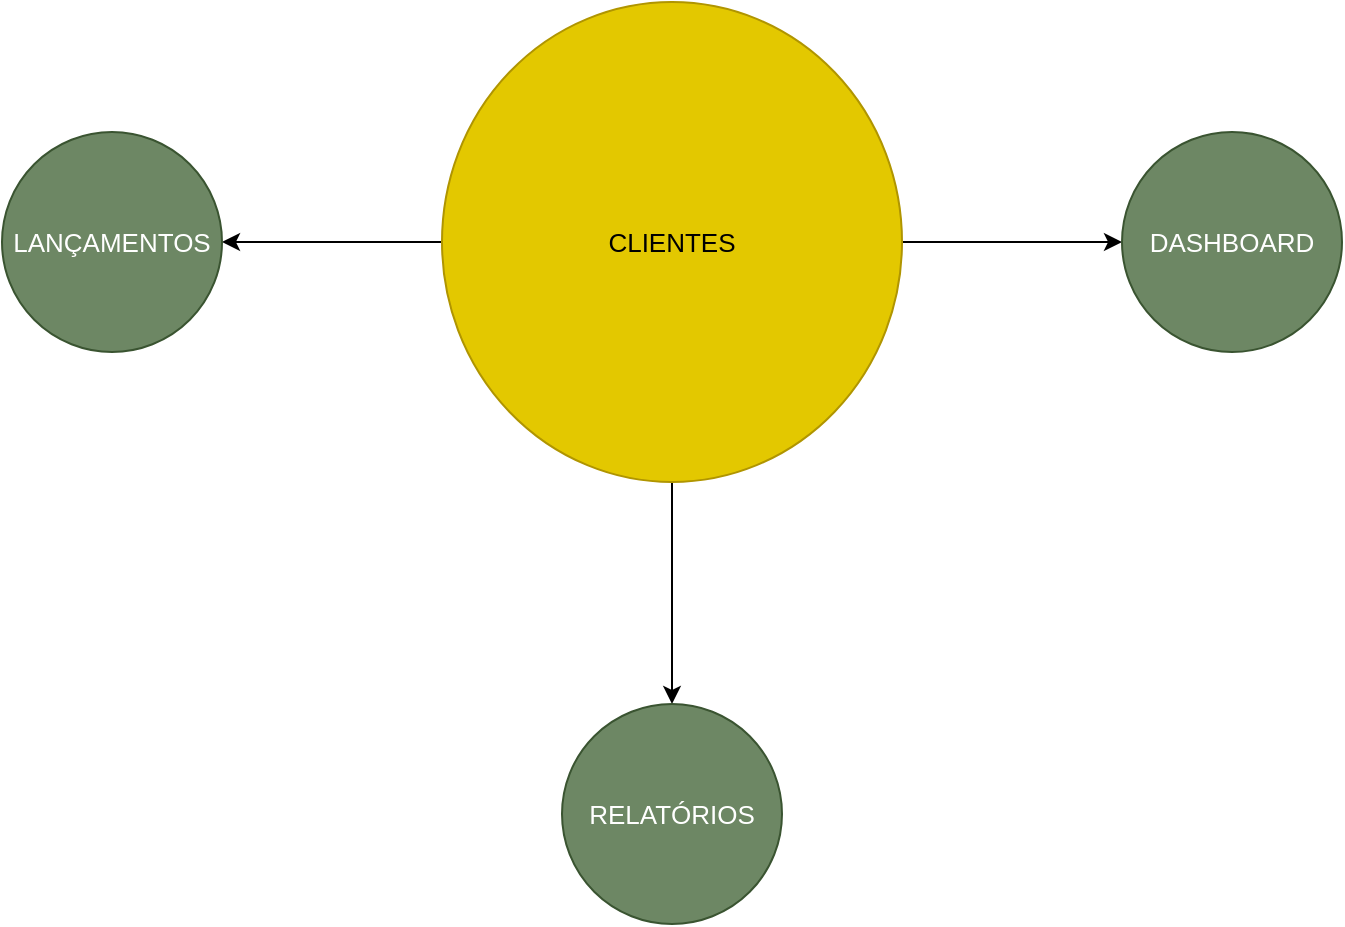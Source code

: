 <mxfile>
    <diagram name="MVP" id="hhVdmG7qp3-gSnd729h2">
        <mxGraphModel dx="2555" dy="792" grid="1" gridSize="10" guides="1" tooltips="1" connect="1" arrows="1" fold="1" page="1" pageScale="1" pageWidth="1169" pageHeight="827" math="0" shadow="0">
            <root>
                <mxCell id="iS8EpkCe7OQIAsiuieth-0"/>
                <mxCell id="iS8EpkCe7OQIAsiuieth-1" parent="iS8EpkCe7OQIAsiuieth-0"/>
                <mxCell id="uiXyijxEQFmW8_uioSfv-3" value="" style="edgeStyle=none;html=1;fontSize=13;fontColor=#FFFFFF;" edge="1" parent="iS8EpkCe7OQIAsiuieth-1" source="uiXyijxEQFmW8_uioSfv-1" target="uiXyijxEQFmW8_uioSfv-2">
                    <mxGeometry relative="1" as="geometry"/>
                </mxCell>
                <mxCell id="uiXyijxEQFmW8_uioSfv-7" style="edgeStyle=none;html=1;fontSize=13;fontColor=#FFFFFF;" edge="1" parent="iS8EpkCe7OQIAsiuieth-1" source="uiXyijxEQFmW8_uioSfv-1" target="uiXyijxEQFmW8_uioSfv-5">
                    <mxGeometry relative="1" as="geometry"/>
                </mxCell>
                <mxCell id="uiXyijxEQFmW8_uioSfv-8" style="edgeStyle=none;html=1;fontSize=13;fontColor=#FFFFFF;" edge="1" parent="iS8EpkCe7OQIAsiuieth-1" source="uiXyijxEQFmW8_uioSfv-1" target="uiXyijxEQFmW8_uioSfv-6">
                    <mxGeometry relative="1" as="geometry"/>
                </mxCell>
                <mxCell id="uiXyijxEQFmW8_uioSfv-1" value="CLIENTES" style="ellipse;whiteSpace=wrap;html=1;labelBackgroundColor=none;fontSize=13;fontColor=#000000;fillColor=#e3c800;strokeColor=#B09500;" vertex="1" parent="iS8EpkCe7OQIAsiuieth-1">
                    <mxGeometry x="-680" y="170" width="230" height="240" as="geometry"/>
                </mxCell>
                <mxCell id="uiXyijxEQFmW8_uioSfv-2" value="LANÇAMENTOS" style="ellipse;whiteSpace=wrap;html=1;fontSize=13;fillColor=#6d8764;strokeColor=#3A5431;fontColor=#ffffff;labelBackgroundColor=none;" vertex="1" parent="iS8EpkCe7OQIAsiuieth-1">
                    <mxGeometry x="-900" y="235" width="110" height="110" as="geometry"/>
                </mxCell>
                <mxCell id="uiXyijxEQFmW8_uioSfv-5" value="RELATÓRIOS" style="ellipse;whiteSpace=wrap;html=1;fontSize=13;fillColor=#6d8764;strokeColor=#3A5431;fontColor=#ffffff;labelBackgroundColor=none;" vertex="1" parent="iS8EpkCe7OQIAsiuieth-1">
                    <mxGeometry x="-620" y="521" width="110" height="110" as="geometry"/>
                </mxCell>
                <mxCell id="uiXyijxEQFmW8_uioSfv-6" value="DASHBOARD" style="ellipse;whiteSpace=wrap;html=1;fontSize=13;fillColor=#6d8764;strokeColor=#3A5431;fontColor=#ffffff;labelBackgroundColor=none;" vertex="1" parent="iS8EpkCe7OQIAsiuieth-1">
                    <mxGeometry x="-340" y="235" width="110" height="110" as="geometry"/>
                </mxCell>
            </root>
        </mxGraphModel>
    </diagram>
    <diagram id="m8KbccVwNlPYS12_Y0ul" name="GERAL">
        <mxGraphModel dx="2429" dy="720" grid="1" gridSize="10" guides="1" tooltips="1" connect="1" arrows="1" fold="1" page="1" pageScale="1" pageWidth="1169" pageHeight="827" math="0" shadow="0">
            <root>
                <mxCell id="0"/>
                <mxCell id="1" parent="0"/>
                <mxCell id="35" style="edgeStyle=none;html=1;" edge="1" parent="1" source="19" target="21">
                    <mxGeometry relative="1" as="geometry"/>
                </mxCell>
                <mxCell id="19" value="CLIENTES" style="rounded=0;whiteSpace=wrap;html=1;fillColor=#60a917;fontColor=#ffffff;strokeColor=#2D7600;" parent="1" vertex="1">
                    <mxGeometry x="-1010" y="194" width="120" height="60" as="geometry"/>
                </mxCell>
                <mxCell id="27" style="edgeStyle=none;html=1;" parent="1" source="20" edge="1">
                    <mxGeometry relative="1" as="geometry">
                        <mxPoint x="-400" y="358" as="targetPoint"/>
                    </mxGeometry>
                </mxCell>
                <mxCell id="20" value="LANÇAMENTOS" style="rounded=0;whiteSpace=wrap;html=1;fillColor=#1ba1e2;fontColor=#ffffff;strokeColor=#006EAF;" parent="1" vertex="1">
                    <mxGeometry x="-600" y="328" width="120" height="60" as="geometry"/>
                </mxCell>
                <mxCell id="26" style="edgeStyle=none;html=1;startArrow=none;" parent="1" source="37" target="20" edge="1">
                    <mxGeometry relative="1" as="geometry">
                        <mxPoint x="-800" y="484" as="targetPoint"/>
                    </mxGeometry>
                </mxCell>
                <mxCell id="21" value="SIMULAÇÃO DE FINANCIAMENTO" style="rounded=0;whiteSpace=wrap;html=1;fillColor=#6d8764;fontColor=#ffffff;strokeColor=#3A5431;" parent="1" vertex="1">
                    <mxGeometry x="-1010" y="328" width="120" height="60" as="geometry"/>
                </mxCell>
                <mxCell id="38" value="" style="edgeStyle=none;html=1;endArrow=none;" edge="1" parent="1" source="21" target="37">
                    <mxGeometry relative="1" as="geometry">
                        <mxPoint x="-890" y="358.878" as="sourcePoint"/>
                        <mxPoint x="-600" y="363.122" as="targetPoint"/>
                    </mxGeometry>
                </mxCell>
                <mxCell id="37" value="TRANSFORMAR ESSA SIMULAÇÃO EM LANÇAMENTOS" style="rhombus;whiteSpace=wrap;html=1;fillColor=#6a00ff;fontColor=#ffffff;strokeColor=#3700CC;" vertex="1" parent="1">
                    <mxGeometry x="-820" y="288" width="140" height="140" as="geometry"/>
                </mxCell>
                <mxCell id="42" style="edgeStyle=none;html=1;" edge="1" parent="1" source="39" target="20">
                    <mxGeometry relative="1" as="geometry"/>
                </mxCell>
                <mxCell id="43" style="edgeStyle=none;html=1;" edge="1" parent="1" source="39" target="40">
                    <mxGeometry relative="1" as="geometry"/>
                </mxCell>
                <mxCell id="46" style="edgeStyle=none;html=1;exitX=1;exitY=0.5;exitDx=0;exitDy=0;entryX=0;entryY=0.5;entryDx=0;entryDy=0;" edge="1" parent="1" source="39" target="44">
                    <mxGeometry relative="1" as="geometry"/>
                </mxCell>
                <mxCell id="39" value="TABELA EVENTOS FINANCEIROS" style="rounded=0;whiteSpace=wrap;html=1;fillColor=#a20025;fontColor=#ffffff;strokeColor=#6F0000;" vertex="1" parent="1">
                    <mxGeometry x="-600" y="474" width="120" height="60" as="geometry"/>
                </mxCell>
                <mxCell id="47" style="edgeStyle=none;html=1;" edge="1" parent="1" source="40" target="45">
                    <mxGeometry relative="1" as="geometry"/>
                </mxCell>
                <mxCell id="40" value="TABELA EVENTOS CONTÁBEIS" style="rounded=0;whiteSpace=wrap;html=1;fillColor=#a20025;fontColor=#ffffff;strokeColor=#6F0000;" vertex="1" parent="1">
                    <mxGeometry x="-600" y="574" width="120" height="60" as="geometry"/>
                </mxCell>
                <mxCell id="44" value="RELATÓRIOS" style="rounded=0;whiteSpace=wrap;html=1;fillColor=#fa6800;fontColor=#000000;strokeColor=#C73500;" vertex="1" parent="1">
                    <mxGeometry x="-420" y="474" width="120" height="60" as="geometry"/>
                </mxCell>
                <mxCell id="45" value="EXPORTAÇÃO" style="rounded=0;whiteSpace=wrap;html=1;fillColor=#fa6800;fontColor=#000000;strokeColor=#C73500;" vertex="1" parent="1">
                    <mxGeometry x="-420" y="574" width="120" height="60" as="geometry"/>
                </mxCell>
                <mxCell id="48" value="Estas modalidades de parcelamento surgem uma nova de tempos em tempos, são os famosos planos refis" style="text;html=1;strokeColor=none;fillColor=none;align=left;verticalAlign=middle;whiteSpace=wrap;rounded=0;" vertex="1" parent="1">
                    <mxGeometry x="-420" y="273" width="210" height="55" as="geometry"/>
                </mxCell>
                <mxCell id="49" value="&lt;span style=&quot;text-align: left;&quot;&gt;FORMAS DE PARCELAMENTO&lt;/span&gt;&lt;br style=&quot;text-align: left;&quot;&gt;&lt;span style=&quot;text-align: left;&quot;&gt;(MODELO CONVENCIONAL E HELP)&lt;/span&gt;" style="rounded=0;whiteSpace=wrap;html=1;fillColor=#0050ef;fontColor=#ffffff;strokeColor=#001DBC;" vertex="1" parent="1">
                    <mxGeometry x="-420" y="328" width="190" height="60" as="geometry"/>
                </mxCell>
            </root>
        </mxGraphModel>
    </diagram>
    <diagram id="NDEGvY9XfKFNd4K21x4O" name="SISTEMA DE AMORTIZAÇÃO">
        <mxGraphModel dx="1155" dy="660" grid="1" gridSize="10" guides="1" tooltips="1" connect="1" arrows="1" fold="1" page="1" pageScale="1" pageWidth="1169" pageHeight="827" math="0" shadow="0">
            <root>
                <mxCell id="EwVxq-ZTSb2x7PLmQgKl-0"/>
                <mxCell id="EwVxq-ZTSb2x7PLmQgKl-1" parent="EwVxq-ZTSb2x7PLmQgKl-0"/>
                <mxCell id="IpnKzhqXoF9QigHe_is3-10" value="" style="edgeStyle=none;html=1;fontSize=19;fontColor=#FFFFFF;" edge="1" parent="EwVxq-ZTSb2x7PLmQgKl-1" source="IpnKzhqXoF9QigHe_is3-8" target="IpnKzhqXoF9QigHe_is3-9">
                    <mxGeometry relative="1" as="geometry"/>
                </mxCell>
                <mxCell id="IpnKzhqXoF9QigHe_is3-12" style="edgeStyle=none;html=1;fontSize=13;fontColor=#FFFFFF;" edge="1" parent="EwVxq-ZTSb2x7PLmQgKl-1" source="IpnKzhqXoF9QigHe_is3-8" target="IpnKzhqXoF9QigHe_is3-11">
                    <mxGeometry relative="1" as="geometry"/>
                </mxCell>
                <mxCell id="IpnKzhqXoF9QigHe_is3-14" style="edgeStyle=none;html=1;fontSize=13;fontColor=#FFFFFF;" edge="1" parent="EwVxq-ZTSb2x7PLmQgKl-1" source="IpnKzhqXoF9QigHe_is3-8" target="IpnKzhqXoF9QigHe_is3-13">
                    <mxGeometry relative="1" as="geometry"/>
                </mxCell>
                <mxCell id="IpnKzhqXoF9QigHe_is3-17" style="edgeStyle=none;html=1;fontSize=13;fontColor=#FFFFFF;" edge="1" parent="EwVxq-ZTSb2x7PLmQgKl-1" source="IpnKzhqXoF9QigHe_is3-8" target="IpnKzhqXoF9QigHe_is3-16">
                    <mxGeometry relative="1" as="geometry"/>
                </mxCell>
                <mxCell id="IpnKzhqXoF9QigHe_is3-18" style="edgeStyle=none;html=1;fontSize=13;fontColor=#FFFFFF;" edge="1" parent="EwVxq-ZTSb2x7PLmQgKl-1" source="IpnKzhqXoF9QigHe_is3-8" target="IpnKzhqXoF9QigHe_is3-15">
                    <mxGeometry relative="1" as="geometry"/>
                </mxCell>
                <mxCell id="IpnKzhqXoF9QigHe_is3-20" style="edgeStyle=none;html=1;fontSize=13;fontColor=#FFFFFF;" edge="1" parent="EwVxq-ZTSb2x7PLmQgKl-1" source="IpnKzhqXoF9QigHe_is3-8" target="IpnKzhqXoF9QigHe_is3-19">
                    <mxGeometry relative="1" as="geometry"/>
                </mxCell>
                <mxCell id="IpnKzhqXoF9QigHe_is3-22" style="edgeStyle=none;html=1;fontSize=13;fontColor=#FFFFFF;" edge="1" parent="EwVxq-ZTSb2x7PLmQgKl-1" source="IpnKzhqXoF9QigHe_is3-8" target="IpnKzhqXoF9QigHe_is3-21">
                    <mxGeometry relative="1" as="geometry"/>
                </mxCell>
                <mxCell id="IpnKzhqXoF9QigHe_is3-8" value="SISTEMAS DE AMORTIZAÇÃO" style="ellipse;whiteSpace=wrap;html=1;labelBackgroundColor=none;fontSize=19;fontColor=#FFFFFF;fillColor=#fa6800;strokeColor=#C73500;fontStyle=0" vertex="1" parent="EwVxq-ZTSb2x7PLmQgKl-1">
                    <mxGeometry x="450" y="169" width="250" height="250" as="geometry"/>
                </mxCell>
                <mxCell id="IpnKzhqXoF9QigHe_is3-9" value="SISTEMA PRICE" style="ellipse;whiteSpace=wrap;html=1;fontSize=13;fillColor=#e3c800;strokeColor=#B09500;fontColor=#000000;labelBackgroundColor=none;fontStyle=0;" vertex="1" parent="EwVxq-ZTSb2x7PLmQgKl-1">
                    <mxGeometry x="250" y="383" width="110" height="110" as="geometry"/>
                </mxCell>
                <mxCell id="IpnKzhqXoF9QigHe_is3-11" value="SISTEMA DE AMORIZAÇÃO CONSTANTE" style="ellipse;whiteSpace=wrap;html=1;fontSize=13;fillColor=#e3c800;strokeColor=#B09500;fontColor=#000000;labelBackgroundColor=none;fontStyle=0;" vertex="1" parent="EwVxq-ZTSb2x7PLmQgKl-1">
                    <mxGeometry x="220" y="234" width="120" height="120" as="geometry"/>
                </mxCell>
                <mxCell id="IpnKzhqXoF9QigHe_is3-13" value="SISTEMA DE AMORIZAÇÃO MISTO" style="ellipse;whiteSpace=wrap;html=1;fontSize=13;fillColor=#e3c800;strokeColor=#B09500;fontColor=#000000;labelBackgroundColor=none;fontStyle=0;" vertex="1" parent="EwVxq-ZTSb2x7PLmQgKl-1">
                    <mxGeometry x="350" y="509" width="120" height="120" as="geometry"/>
                </mxCell>
                <mxCell id="IpnKzhqXoF9QigHe_is3-15" value="SISTEMA AMERICANO DE AMORTIZAÇÃO" style="ellipse;whiteSpace=wrap;html=1;fontSize=13;fillColor=#e3c800;strokeColor=#B09500;fontColor=#000000;labelBackgroundColor=none;fontStyle=0;" vertex="1" parent="EwVxq-ZTSb2x7PLmQgKl-1">
                    <mxGeometry x="520" y="549" width="110" height="110" as="geometry"/>
                </mxCell>
                <mxCell id="IpnKzhqXoF9QigHe_is3-16" value="SISTEMA ALEMÃO DE AMORTIZAÇÃO" style="ellipse;whiteSpace=wrap;html=1;fontSize=13;fillColor=#e3c800;strokeColor=#B09500;fontColor=#000000;labelBackgroundColor=none;fontStyle=0;" vertex="1" parent="EwVxq-ZTSb2x7PLmQgKl-1">
                    <mxGeometry x="680" y="509" width="110" height="110" as="geometry"/>
                </mxCell>
                <mxCell id="IpnKzhqXoF9QigHe_is3-19" value="SISTEMA DE PAGAMENTO VARIÁVEL" style="ellipse;whiteSpace=wrap;html=1;fontSize=13;fillColor=#e3c800;strokeColor=#B09500;fontColor=#000000;labelBackgroundColor=none;fontStyle=0;" vertex="1" parent="EwVxq-ZTSb2x7PLmQgKl-1">
                    <mxGeometry x="760" y="379" width="110" height="110" as="geometry"/>
                </mxCell>
                <mxCell id="IpnKzhqXoF9QigHe_is3-21" value="SISTEMA DE PAGAMENTO ÚNICO" style="ellipse;whiteSpace=wrap;html=1;fontSize=13;fillColor=#e3c800;strokeColor=#B09500;fontColor=#000000;labelBackgroundColor=none;fontStyle=0;" vertex="1" parent="EwVxq-ZTSb2x7PLmQgKl-1">
                    <mxGeometry x="810" y="239" width="110" height="110" as="geometry"/>
                </mxCell>
            </root>
        </mxGraphModel>
    </diagram>
</mxfile>